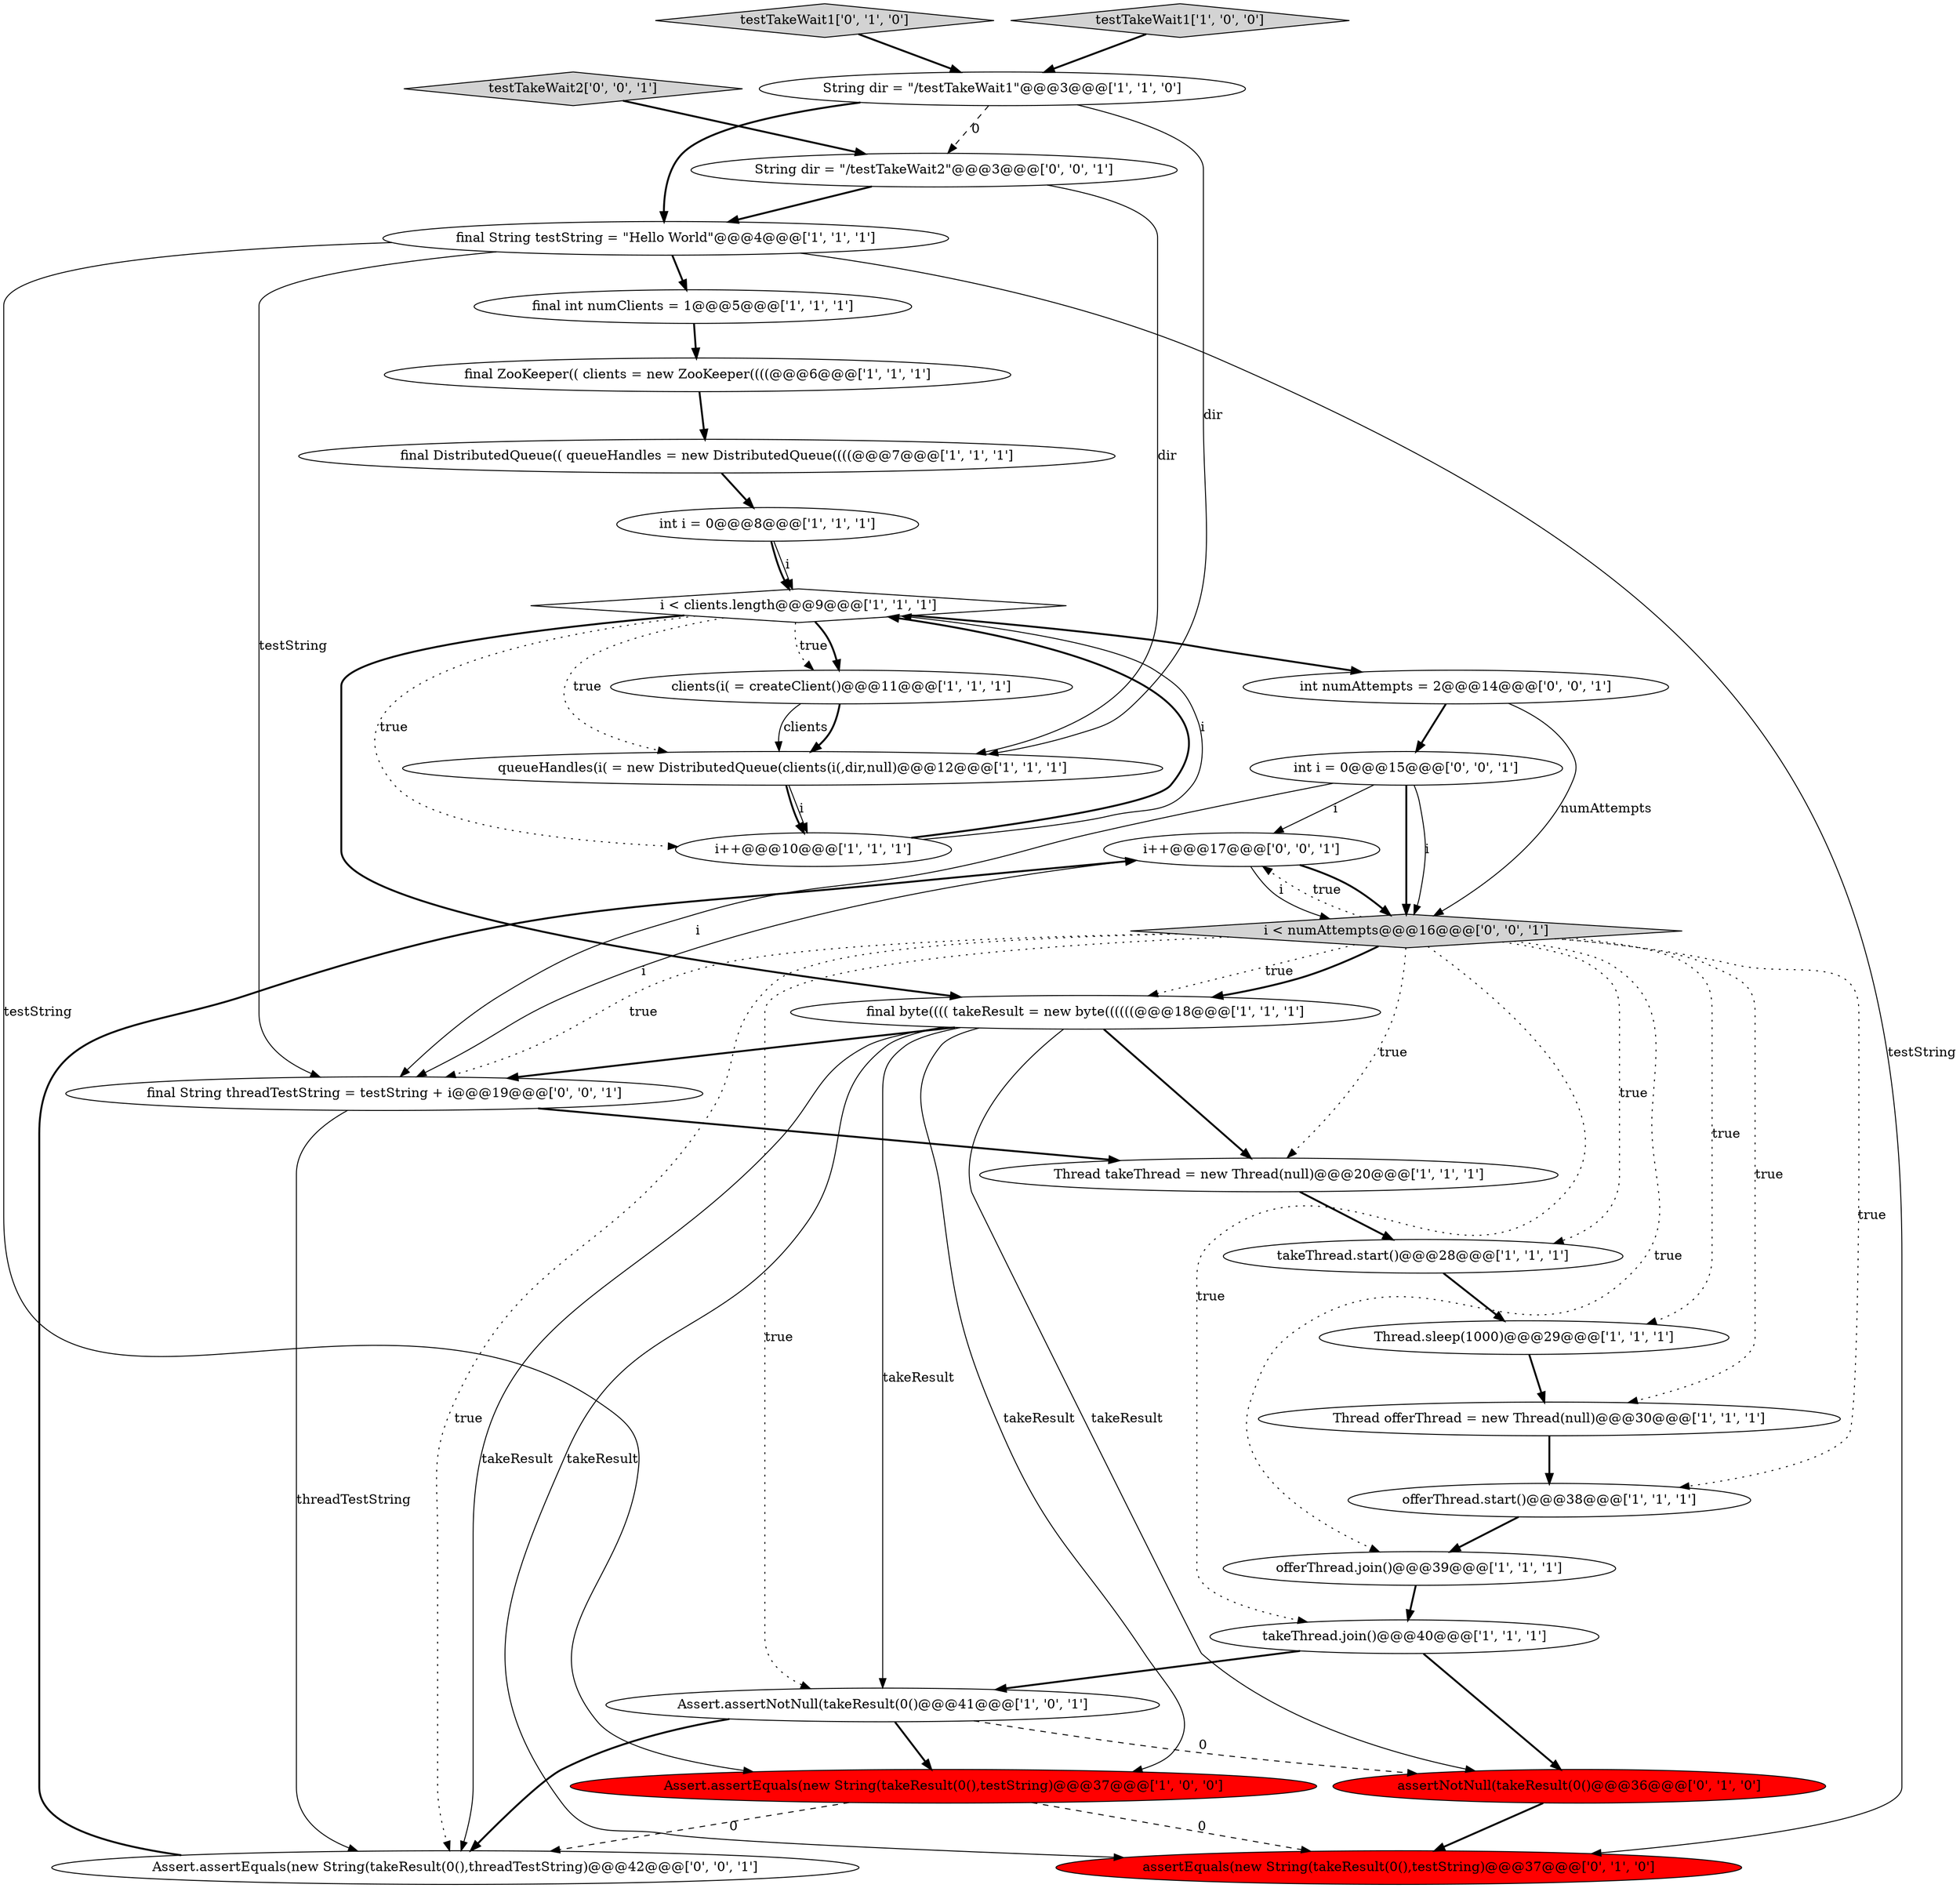 digraph {
15 [style = filled, label = "i < clients.length@@@9@@@['1', '1', '1']", fillcolor = white, shape = diamond image = "AAA0AAABBB1BBB"];
7 [style = filled, label = "final String testString = \"Hello World\"@@@4@@@['1', '1', '1']", fillcolor = white, shape = ellipse image = "AAA0AAABBB1BBB"];
13 [style = filled, label = "Assert.assertNotNull(takeResult(0()@@@41@@@['1', '0', '1']", fillcolor = white, shape = ellipse image = "AAA0AAABBB1BBB"];
0 [style = filled, label = "final ZooKeeper(( clients = new ZooKeeper((((@@@6@@@['1', '1', '1']", fillcolor = white, shape = ellipse image = "AAA0AAABBB1BBB"];
5 [style = filled, label = "queueHandles(i( = new DistributedQueue(clients(i(,dir,null)@@@12@@@['1', '1', '1']", fillcolor = white, shape = ellipse image = "AAA0AAABBB1BBB"];
8 [style = filled, label = "Thread takeThread = new Thread(null)@@@20@@@['1', '1', '1']", fillcolor = white, shape = ellipse image = "AAA0AAABBB1BBB"];
11 [style = filled, label = "Thread.sleep(1000)@@@29@@@['1', '1', '1']", fillcolor = white, shape = ellipse image = "AAA0AAABBB1BBB"];
12 [style = filled, label = "Thread offerThread = new Thread(null)@@@30@@@['1', '1', '1']", fillcolor = white, shape = ellipse image = "AAA0AAABBB1BBB"];
23 [style = filled, label = "testTakeWait1['0', '1', '0']", fillcolor = lightgray, shape = diamond image = "AAA0AAABBB2BBB"];
26 [style = filled, label = "String dir = \"/testTakeWait2\"@@@3@@@['0', '0', '1']", fillcolor = white, shape = ellipse image = "AAA0AAABBB3BBB"];
25 [style = filled, label = "int numAttempts = 2@@@14@@@['0', '0', '1']", fillcolor = white, shape = ellipse image = "AAA0AAABBB3BBB"];
30 [style = filled, label = "testTakeWait2['0', '0', '1']", fillcolor = lightgray, shape = diamond image = "AAA0AAABBB3BBB"];
4 [style = filled, label = "final byte(((( takeResult = new byte((((((@@@18@@@['1', '1', '1']", fillcolor = white, shape = ellipse image = "AAA0AAABBB1BBB"];
29 [style = filled, label = "i++@@@17@@@['0', '0', '1']", fillcolor = white, shape = ellipse image = "AAA0AAABBB3BBB"];
14 [style = filled, label = "Assert.assertEquals(new String(takeResult(0(),testString)@@@37@@@['1', '0', '0']", fillcolor = red, shape = ellipse image = "AAA1AAABBB1BBB"];
31 [style = filled, label = "Assert.assertEquals(new String(takeResult(0(),threadTestString)@@@42@@@['0', '0', '1']", fillcolor = white, shape = ellipse image = "AAA0AAABBB3BBB"];
1 [style = filled, label = "testTakeWait1['1', '0', '0']", fillcolor = lightgray, shape = diamond image = "AAA0AAABBB1BBB"];
3 [style = filled, label = "takeThread.join()@@@40@@@['1', '1', '1']", fillcolor = white, shape = ellipse image = "AAA0AAABBB1BBB"];
2 [style = filled, label = "final DistributedQueue(( queueHandles = new DistributedQueue((((@@@7@@@['1', '1', '1']", fillcolor = white, shape = ellipse image = "AAA0AAABBB1BBB"];
24 [style = filled, label = "final String threadTestString = testString + i@@@19@@@['0', '0', '1']", fillcolor = white, shape = ellipse image = "AAA0AAABBB3BBB"];
10 [style = filled, label = "int i = 0@@@8@@@['1', '1', '1']", fillcolor = white, shape = ellipse image = "AAA0AAABBB1BBB"];
18 [style = filled, label = "i++@@@10@@@['1', '1', '1']", fillcolor = white, shape = ellipse image = "AAA0AAABBB1BBB"];
22 [style = filled, label = "assertNotNull(takeResult(0()@@@36@@@['0', '1', '0']", fillcolor = red, shape = ellipse image = "AAA1AAABBB2BBB"];
6 [style = filled, label = "String dir = \"/testTakeWait1\"@@@3@@@['1', '1', '0']", fillcolor = white, shape = ellipse image = "AAA0AAABBB1BBB"];
19 [style = filled, label = "takeThread.start()@@@28@@@['1', '1', '1']", fillcolor = white, shape = ellipse image = "AAA0AAABBB1BBB"];
27 [style = filled, label = "int i = 0@@@15@@@['0', '0', '1']", fillcolor = white, shape = ellipse image = "AAA0AAABBB3BBB"];
21 [style = filled, label = "assertEquals(new String(takeResult(0(),testString)@@@37@@@['0', '1', '0']", fillcolor = red, shape = ellipse image = "AAA1AAABBB2BBB"];
9 [style = filled, label = "final int numClients = 1@@@5@@@['1', '1', '1']", fillcolor = white, shape = ellipse image = "AAA0AAABBB1BBB"];
20 [style = filled, label = "offerThread.join()@@@39@@@['1', '1', '1']", fillcolor = white, shape = ellipse image = "AAA0AAABBB1BBB"];
17 [style = filled, label = "offerThread.start()@@@38@@@['1', '1', '1']", fillcolor = white, shape = ellipse image = "AAA0AAABBB1BBB"];
16 [style = filled, label = "clients(i( = createClient()@@@11@@@['1', '1', '1']", fillcolor = white, shape = ellipse image = "AAA0AAABBB1BBB"];
28 [style = filled, label = "i < numAttempts@@@16@@@['0', '0', '1']", fillcolor = lightgray, shape = diamond image = "AAA0AAABBB3BBB"];
7->24 [style = solid, label="testString"];
15->5 [style = dotted, label="true"];
28->11 [style = dotted, label="true"];
28->31 [style = dotted, label="true"];
4->24 [style = bold, label=""];
28->8 [style = dotted, label="true"];
10->15 [style = bold, label=""];
9->0 [style = bold, label=""];
26->7 [style = bold, label=""];
16->5 [style = solid, label="clients"];
4->14 [style = solid, label="takeResult"];
15->25 [style = bold, label=""];
8->19 [style = bold, label=""];
28->20 [style = dotted, label="true"];
28->3 [style = dotted, label="true"];
27->28 [style = bold, label=""];
0->2 [style = bold, label=""];
12->17 [style = bold, label=""];
18->15 [style = bold, label=""];
30->26 [style = bold, label=""];
27->29 [style = solid, label="i"];
22->21 [style = bold, label=""];
15->18 [style = dotted, label="true"];
31->29 [style = bold, label=""];
19->11 [style = bold, label=""];
11->12 [style = bold, label=""];
5->18 [style = bold, label=""];
20->3 [style = bold, label=""];
28->19 [style = dotted, label="true"];
28->17 [style = dotted, label="true"];
15->16 [style = dotted, label="true"];
4->13 [style = solid, label="takeResult"];
2->10 [style = bold, label=""];
15->16 [style = bold, label=""];
3->22 [style = bold, label=""];
26->5 [style = solid, label="dir"];
18->15 [style = solid, label="i"];
29->28 [style = bold, label=""];
29->24 [style = solid, label="i"];
7->9 [style = bold, label=""];
25->27 [style = bold, label=""];
4->22 [style = solid, label="takeResult"];
24->31 [style = solid, label="threadTestString"];
28->29 [style = dotted, label="true"];
1->6 [style = bold, label=""];
28->24 [style = dotted, label="true"];
25->28 [style = solid, label="numAttempts"];
10->15 [style = solid, label="i"];
6->5 [style = solid, label="dir"];
6->26 [style = dashed, label="0"];
23->6 [style = bold, label=""];
27->28 [style = solid, label="i"];
4->31 [style = solid, label="takeResult"];
15->4 [style = bold, label=""];
7->14 [style = solid, label="testString"];
5->18 [style = solid, label="i"];
16->5 [style = bold, label=""];
3->13 [style = bold, label=""];
4->21 [style = solid, label="takeResult"];
4->8 [style = bold, label=""];
27->24 [style = solid, label="i"];
28->4 [style = dotted, label="true"];
14->21 [style = dashed, label="0"];
7->21 [style = solid, label="testString"];
13->31 [style = bold, label=""];
24->8 [style = bold, label=""];
6->7 [style = bold, label=""];
28->13 [style = dotted, label="true"];
13->22 [style = dashed, label="0"];
13->14 [style = bold, label=""];
29->28 [style = solid, label="i"];
28->12 [style = dotted, label="true"];
28->4 [style = bold, label=""];
17->20 [style = bold, label=""];
14->31 [style = dashed, label="0"];
}
